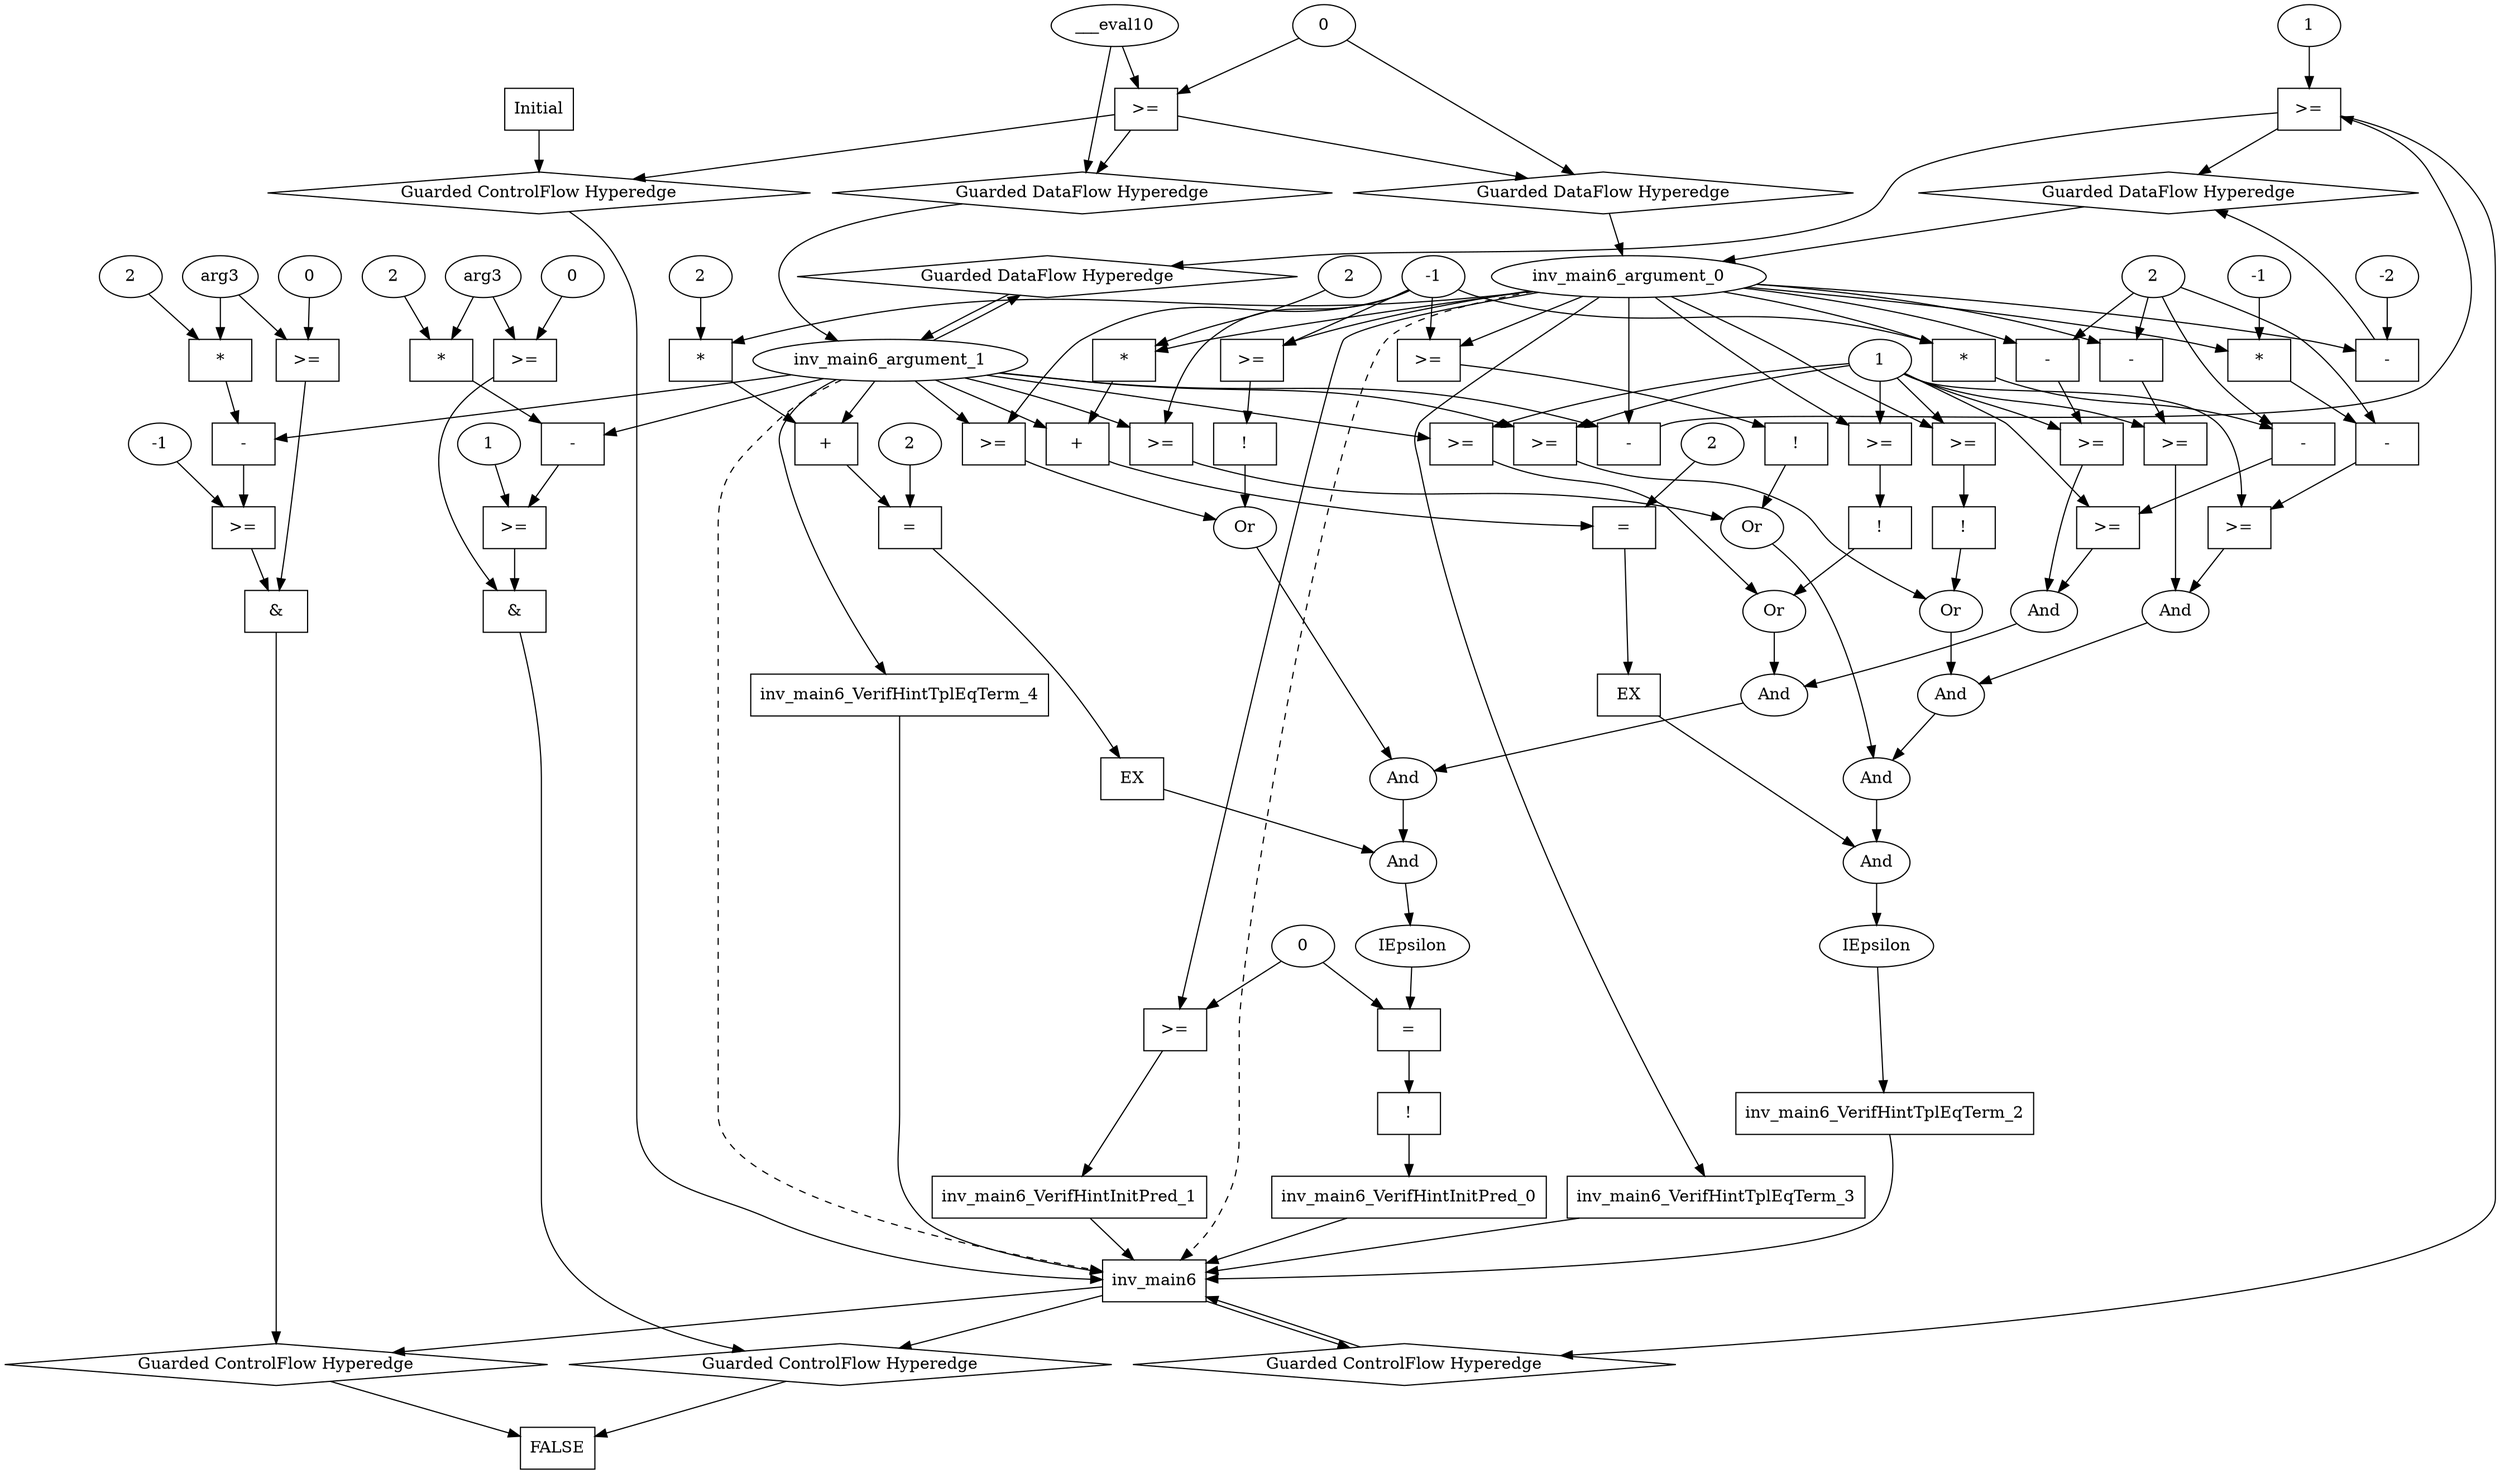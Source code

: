 digraph dag {
inv_main6 [label="inv_main6" shape="rect"];
FALSE [label="FALSE" shape="rect"];
Initial [label="Initial" shape="rect"];
ControlFowHyperEdge_0 [label="Guarded ControlFlow Hyperedge" shape="diamond"];
inv_main6 -> ControlFowHyperEdge_0[label=""]
ControlFowHyperEdge_0 -> inv_main6[label=""]
ControlFowHyperEdge_1 [label="Guarded ControlFlow Hyperedge" shape="diamond"];
Initial -> ControlFowHyperEdge_1[label=""]
ControlFowHyperEdge_1 -> inv_main6[label=""]
ControlFowHyperEdge_2 [label="Guarded ControlFlow Hyperedge" shape="diamond"];
inv_main6 -> ControlFowHyperEdge_2[label=""]
ControlFowHyperEdge_2 -> FALSE[label=""]
ControlFowHyperEdge_3 [label="Guarded ControlFlow Hyperedge" shape="diamond"];
inv_main6 -> ControlFowHyperEdge_3[label=""]
ControlFowHyperEdge_3 -> FALSE[label=""]
inv_main6_argument_0 [label="inv_main6_argument_0" shape="oval"];
inv_main6_argument_0 -> inv_main6[label="" style="dashed"]
inv_main6_argument_1 [label="inv_main6_argument_1" shape="oval"];
inv_main6_argument_1 -> inv_main6[label="" style="dashed"]

xxxinv_main6___inv_main6_0xxxguard_0_node_0 [label=">=" shape="rect"];
xxxinv_main6___inv_main6_0xxxguard_0_node_1 [label="-" shape="rect"];
xxxinv_main6___inv_main6_0xxxguard_0_node_4 [label="1"];
xxxinv_main6___inv_main6_0xxxguard_0_node_1->xxxinv_main6___inv_main6_0xxxguard_0_node_0
xxxinv_main6___inv_main6_0xxxguard_0_node_4->xxxinv_main6___inv_main6_0xxxguard_0_node_0
inv_main6_argument_1->xxxinv_main6___inv_main6_0xxxguard_0_node_1
inv_main6_argument_0->xxxinv_main6___inv_main6_0xxxguard_0_node_1

xxxinv_main6___inv_main6_0xxxguard_0_node_0->ControlFowHyperEdge_0 [label=""];
xxxinv_main6___inv_main6_0xxxdataFlow_0_node_0 [label="-" shape="rect"];
xxxinv_main6___inv_main6_0xxxdataFlow_0_node_2 [label="-2"];
inv_main6_argument_0->xxxinv_main6___inv_main6_0xxxdataFlow_0_node_0
xxxinv_main6___inv_main6_0xxxdataFlow_0_node_2->xxxinv_main6___inv_main6_0xxxdataFlow_0_node_0

xxxinv_main6___inv_main6_0xxxdataFlow_0_node_0->DataFowHyperEdge_0_inv_main6_argument_0 [label=""];
xxxinv_main6___Initial_1xxxguard_0_node_0 [label=">=" shape="rect"];
xxxinv_main6___Initial_1xxxdataFlow1_node_0->xxxinv_main6___Initial_1xxxguard_0_node_0
xxxinv_main6___Initial_1xxxdataFlow_0_node_0->xxxinv_main6___Initial_1xxxguard_0_node_0

xxxinv_main6___Initial_1xxxguard_0_node_0->ControlFowHyperEdge_1 [label=""];
xxxinv_main6___Initial_1xxxdataFlow_0_node_0 [label="0"];

xxxinv_main6___Initial_1xxxdataFlow_0_node_0->DataFowHyperEdge_1_inv_main6_argument_0 [label=""];
xxxinv_main6___Initial_1xxxdataFlow1_node_0 [label="___eval10"];

xxxinv_main6___Initial_1xxxdataFlow1_node_0->DataFowHyperEdge_1_inv_main6_argument_1 [label=""];
xxxFALSE___inv_main6_2xxx_and [label="&" shape="rect"];
xxxFALSE___inv_main6_2xxxguard_0_node_0 [label=">=" shape="rect"];
xxxFALSE___inv_main6_2xxxguard_0_node_1 [label="-" shape="rect"];
xxxFALSE___inv_main6_2xxxguard_0_node_2 [label="*" shape="rect"];
xxxFALSE___inv_main6_2xxxguard_0_node_3 [label="2"];
xxxFALSE___inv_main6_2xxxguard_0_node_4 [label="arg3"];
xxxFALSE___inv_main6_2xxxguard_0_node_6 [label="-1"];
xxxFALSE___inv_main6_2xxxguard_0_node_1->xxxFALSE___inv_main6_2xxxguard_0_node_0
xxxFALSE___inv_main6_2xxxguard_0_node_6->xxxFALSE___inv_main6_2xxxguard_0_node_0
xxxFALSE___inv_main6_2xxxguard_0_node_2->xxxFALSE___inv_main6_2xxxguard_0_node_1
inv_main6_argument_1->xxxFALSE___inv_main6_2xxxguard_0_node_1
xxxFALSE___inv_main6_2xxxguard_0_node_3->xxxFALSE___inv_main6_2xxxguard_0_node_2
xxxFALSE___inv_main6_2xxxguard_0_node_4->xxxFALSE___inv_main6_2xxxguard_0_node_2

xxxFALSE___inv_main6_2xxxguard_0_node_0->xxxFALSE___inv_main6_2xxx_and [label=""];
xxxFALSE___inv_main6_2xxxguard1_node_0 [label=">=" shape="rect"];
xxxFALSE___inv_main6_2xxxguard1_node_2 [label="0"];
xxxFALSE___inv_main6_2xxxguard_0_node_4->xxxFALSE___inv_main6_2xxxguard1_node_0
xxxFALSE___inv_main6_2xxxguard1_node_2->xxxFALSE___inv_main6_2xxxguard1_node_0

xxxFALSE___inv_main6_2xxxguard1_node_0->xxxFALSE___inv_main6_2xxx_and [label=""];
xxxFALSE___inv_main6_2xxx_and->ControlFowHyperEdge_2 [label=""];
xxxFALSE___inv_main6_3xxx_and [label="&" shape="rect"];
xxxFALSE___inv_main6_3xxxguard_0_node_0 [label=">=" shape="rect"];
xxxFALSE___inv_main6_3xxxguard_0_node_1 [label="-" shape="rect"];
xxxFALSE___inv_main6_3xxxguard_0_node_2 [label="*" shape="rect"];
xxxFALSE___inv_main6_3xxxguard_0_node_3 [label="2"];
xxxFALSE___inv_main6_3xxxguard_0_node_4 [label="arg3"];
xxxFALSE___inv_main6_3xxxguard_0_node_6 [label="1"];
xxxFALSE___inv_main6_3xxxguard_0_node_1->xxxFALSE___inv_main6_3xxxguard_0_node_0
xxxFALSE___inv_main6_3xxxguard_0_node_6->xxxFALSE___inv_main6_3xxxguard_0_node_0
xxxFALSE___inv_main6_3xxxguard_0_node_2->xxxFALSE___inv_main6_3xxxguard_0_node_1
inv_main6_argument_1->xxxFALSE___inv_main6_3xxxguard_0_node_1
xxxFALSE___inv_main6_3xxxguard_0_node_3->xxxFALSE___inv_main6_3xxxguard_0_node_2
xxxFALSE___inv_main6_3xxxguard_0_node_4->xxxFALSE___inv_main6_3xxxguard_0_node_2

xxxFALSE___inv_main6_3xxxguard_0_node_0->xxxFALSE___inv_main6_3xxx_and [label=""];
xxxFALSE___inv_main6_3xxxguard1_node_0 [label=">=" shape="rect"];
xxxFALSE___inv_main6_3xxxguard1_node_1 [label="0"];
xxxFALSE___inv_main6_3xxxguard1_node_1->xxxFALSE___inv_main6_3xxxguard1_node_0
xxxFALSE___inv_main6_3xxxguard_0_node_4->xxxFALSE___inv_main6_3xxxguard1_node_0

xxxFALSE___inv_main6_3xxxguard1_node_0->xxxFALSE___inv_main6_3xxx_and [label=""];
xxxFALSE___inv_main6_3xxx_and->ControlFowHyperEdge_3 [label=""];
DataFowHyperEdge_0_inv_main6_argument_0 [label="Guarded DataFlow Hyperedge" shape="diamond"];
DataFowHyperEdge_0_inv_main6_argument_0 -> inv_main6_argument_0[label=""]
xxxinv_main6___inv_main6_0xxxguard_0_node_0 -> DataFowHyperEdge_0_inv_main6_argument_0[label=""]
DataFowHyperEdge_0_inv_main6_argument_1 [label="Guarded DataFlow Hyperedge" shape="diamond"];
DataFowHyperEdge_0_inv_main6_argument_1 -> inv_main6_argument_1[label=""]
xxxinv_main6___inv_main6_0xxxguard_0_node_0 -> DataFowHyperEdge_0_inv_main6_argument_1[label=""]
DataFowHyperEdge_1_inv_main6_argument_0 [label="Guarded DataFlow Hyperedge" shape="diamond"];
DataFowHyperEdge_1_inv_main6_argument_0 -> inv_main6_argument_0[label=""]
xxxinv_main6___Initial_1xxxguard_0_node_0 -> DataFowHyperEdge_1_inv_main6_argument_0[label=""]
DataFowHyperEdge_1_inv_main6_argument_1 [label="Guarded DataFlow Hyperedge" shape="diamond"];
DataFowHyperEdge_1_inv_main6_argument_1 -> inv_main6_argument_1[label=""]
xxxinv_main6___Initial_1xxxguard_0_node_0 -> DataFowHyperEdge_1_inv_main6_argument_1[label=""]
inv_main6_argument_1 -> DataFowHyperEdge_0_inv_main6_argument_1[label=""]




inv_main6_VerifHintInitPred_0 [label="inv_main6_VerifHintInitPred_0" shape="rect"];
inv_main6predicate_0_node_0 -> inv_main6_VerifHintInitPred_0[label="" ];
inv_main6_VerifHintInitPred_0 -> inv_main6[label="" ];
inv_main6predicate_0_node_0 [label="!" shape="rect"];
inv_main6predicate_0_node_1 [label="=" shape="rect"];
inv_main6predicate_0_node_2 [label="IEpsilon"];
inv_main6predicate_0_node_3 [label="And"];
inv_main6predicate_0_node_4 [label="And"];
inv_main6predicate_0_node_5 [label="And"];
inv_main6predicate_0_node_6 [label="And"];
inv_main6predicate_0_node_7 [label=">=" shape="rect"];
inv_main6predicate_0_node_8 [label="-" shape="rect"];
inv_main6predicate_0_node_9 [label="2"];
inv_main6_argument_0 [label="inv_main6_argument_0"];
inv_main6predicate_0_node_11 [label="1"];
inv_main6predicate_0_node_12 [label=">=" shape="rect"];
inv_main6predicate_0_node_13 [label="-" shape="rect"];
inv_main6predicate_0_node_15 [label="*" shape="rect"];
inv_main6predicate_0_node_16 [label="-1"];
inv_main6_argument_0 [label="inv_main6_argument_0"];
inv_main6predicate_0_node_19 [label="Or"];
inv_main6predicate_0_node_20 [label="!" shape="rect"];
inv_main6predicate_0_node_21 [label=">=" shape="rect"];
inv_main6_argument_0 [label="inv_main6_argument_0"];
inv_main6predicate_0_node_24 [label=">=" shape="rect"];
inv_main6_argument_1 [label="inv_main6_argument_1"];
inv_main6predicate_0_node_27 [label="Or"];
inv_main6predicate_0_node_28 [label="!" shape="rect"];
inv_main6predicate_0_node_29 [label=">=" shape="rect"];
inv_main6predicate_0_node_16 [label="-1"];
inv_main6_argument_0 [label="inv_main6_argument_0"];
inv_main6predicate_0_node_32 [label=">=" shape="rect"];
inv_main6_argument_1 [label="inv_main6_argument_1"];
inv_main6predicate_0_node_35 [label="EX" shape="rect"];
inv_main6predicate_0_node_36 [label="=" shape="rect"];
inv_main6predicate_0_node_37 [label="2"];
inv_main6predicate_0_node_38 [label="+" shape="rect"];
inv_main6predicate_0_node_39 [label="*" shape="rect"];
inv_main6predicate_0_node_40 [label="2"];
inv_main6_argument_0 [label="inv_main6_argument_0"];
inv_main6_argument_1 [label="inv_main6_argument_1"];
inv_main6predicate_0_node_43 [label="0"];
inv_main6predicate_0_node_1->inv_main6predicate_0_node_0
inv_main6predicate_0_node_2->inv_main6predicate_0_node_1
inv_main6predicate_0_node_43->inv_main6predicate_0_node_1
inv_main6predicate_0_node_3->inv_main6predicate_0_node_2
inv_main6predicate_0_node_4->inv_main6predicate_0_node_3
inv_main6predicate_0_node_35->inv_main6predicate_0_node_3
inv_main6predicate_0_node_5->inv_main6predicate_0_node_4
inv_main6predicate_0_node_27->inv_main6predicate_0_node_4
inv_main6predicate_0_node_6->inv_main6predicate_0_node_5
inv_main6predicate_0_node_19->inv_main6predicate_0_node_5
inv_main6predicate_0_node_7->inv_main6predicate_0_node_6
inv_main6predicate_0_node_12->inv_main6predicate_0_node_6
inv_main6predicate_0_node_8->inv_main6predicate_0_node_7
inv_main6predicate_0_node_11->inv_main6predicate_0_node_7
inv_main6predicate_0_node_9->inv_main6predicate_0_node_8
inv_main6_argument_0->inv_main6predicate_0_node_8
inv_main6predicate_0_node_13->inv_main6predicate_0_node_12
inv_main6predicate_0_node_11->inv_main6predicate_0_node_12
inv_main6predicate_0_node_9->inv_main6predicate_0_node_13
inv_main6predicate_0_node_15->inv_main6predicate_0_node_13
inv_main6_argument_0->inv_main6predicate_0_node_15
inv_main6predicate_0_node_16->inv_main6predicate_0_node_15
inv_main6predicate_0_node_20->inv_main6predicate_0_node_19
inv_main6predicate_0_node_24->inv_main6predicate_0_node_19
inv_main6predicate_0_node_21->inv_main6predicate_0_node_20
inv_main6predicate_0_node_11->inv_main6predicate_0_node_21
inv_main6_argument_0->inv_main6predicate_0_node_21
inv_main6predicate_0_node_11->inv_main6predicate_0_node_24
inv_main6_argument_1->inv_main6predicate_0_node_24
inv_main6predicate_0_node_28->inv_main6predicate_0_node_27
inv_main6predicate_0_node_32->inv_main6predicate_0_node_27
inv_main6predicate_0_node_29->inv_main6predicate_0_node_28
inv_main6predicate_0_node_16->inv_main6predicate_0_node_29
inv_main6_argument_0->inv_main6predicate_0_node_29
inv_main6predicate_0_node_16->inv_main6predicate_0_node_32
inv_main6_argument_1->inv_main6predicate_0_node_32
inv_main6predicate_0_node_36->inv_main6predicate_0_node_35
inv_main6predicate_0_node_38->inv_main6predicate_0_node_36
inv_main6predicate_0_node_37->inv_main6predicate_0_node_36
inv_main6predicate_0_node_39->inv_main6predicate_0_node_38
inv_main6_argument_1->inv_main6predicate_0_node_38
inv_main6predicate_0_node_40->inv_main6predicate_0_node_39
inv_main6_argument_0->inv_main6predicate_0_node_39

inv_main6_VerifHintInitPred_1 [label="inv_main6_VerifHintInitPred_1" shape="rect"];
inv_main6predicate_1_node_0 -> inv_main6_VerifHintInitPred_1[label="" ];
inv_main6_VerifHintInitPred_1 -> inv_main6[label="" ];
inv_main6predicate_1_node_0 [label=">=" shape="rect"];
inv_main6_argument_0 [label="inv_main6_argument_0"];
inv_main6predicate_0_node_43->inv_main6predicate_1_node_0
inv_main6_argument_0->inv_main6predicate_1_node_0

inv_main6_VerifHintTplEqTerm_2 [label="inv_main6_VerifHintTplEqTerm_2" shape="rect"];
inv_main6predicate_2_node_0 -> inv_main6_VerifHintTplEqTerm_2[label="" ];
inv_main6_VerifHintTplEqTerm_2 -> inv_main6[label="" ];
inv_main6predicate_2_node_0 [label="IEpsilon"];
inv_main6predicate_2_node_1 [label="And"];
inv_main6predicate_2_node_2 [label="And"];
inv_main6predicate_2_node_3 [label="And"];
inv_main6predicate_2_node_4 [label="And"];
inv_main6predicate_2_node_5 [label=">=" shape="rect"];
inv_main6predicate_2_node_6 [label="-" shape="rect"];
inv_main6_argument_0 [label="inv_main6_argument_0"];
inv_main6predicate_2_node_10 [label=">=" shape="rect"];
inv_main6predicate_2_node_11 [label="-" shape="rect"];
inv_main6predicate_2_node_13 [label="*" shape="rect"];
inv_main6predicate_2_node_14 [label="-1"];
inv_main6_argument_0 [label="inv_main6_argument_0"];
inv_main6predicate_2_node_17 [label="Or"];
inv_main6predicate_2_node_18 [label="!" shape="rect"];
inv_main6predicate_2_node_19 [label=">=" shape="rect"];
inv_main6_argument_0 [label="inv_main6_argument_0"];
inv_main6predicate_2_node_22 [label=">=" shape="rect"];
inv_main6_argument_1 [label="inv_main6_argument_1"];
inv_main6predicate_2_node_25 [label="Or"];
inv_main6predicate_2_node_26 [label="!" shape="rect"];
inv_main6predicate_2_node_27 [label=">=" shape="rect"];
inv_main6_argument_0 [label="inv_main6_argument_0"];
inv_main6predicate_2_node_30 [label=">=" shape="rect"];
inv_main6_argument_1 [label="inv_main6_argument_1"];
inv_main6predicate_2_node_33 [label="EX" shape="rect"];
inv_main6predicate_2_node_34 [label="=" shape="rect"];
inv_main6predicate_2_node_35 [label="2"];
inv_main6predicate_2_node_36 [label="+" shape="rect"];
inv_main6predicate_2_node_37 [label="*" shape="rect"];
inv_main6predicate_2_node_38 [label="2"];
inv_main6_argument_0 [label="inv_main6_argument_0"];
inv_main6_argument_1 [label="inv_main6_argument_1"];
inv_main6predicate_2_node_1->inv_main6predicate_2_node_0
inv_main6predicate_2_node_2->inv_main6predicate_2_node_1
inv_main6predicate_2_node_33->inv_main6predicate_2_node_1
inv_main6predicate_2_node_3->inv_main6predicate_2_node_2
inv_main6predicate_2_node_25->inv_main6predicate_2_node_2
inv_main6predicate_2_node_4->inv_main6predicate_2_node_3
inv_main6predicate_2_node_17->inv_main6predicate_2_node_3
inv_main6predicate_2_node_5->inv_main6predicate_2_node_4
inv_main6predicate_2_node_10->inv_main6predicate_2_node_4
inv_main6predicate_2_node_6->inv_main6predicate_2_node_5
inv_main6predicate_0_node_11->inv_main6predicate_2_node_5
inv_main6predicate_0_node_9->inv_main6predicate_2_node_6
inv_main6_argument_0->inv_main6predicate_2_node_6
inv_main6predicate_2_node_11->inv_main6predicate_2_node_10
inv_main6predicate_0_node_11->inv_main6predicate_2_node_10
inv_main6predicate_0_node_9->inv_main6predicate_2_node_11
inv_main6predicate_2_node_13->inv_main6predicate_2_node_11
inv_main6_argument_0->inv_main6predicate_2_node_13
inv_main6predicate_2_node_14->inv_main6predicate_2_node_13
inv_main6predicate_2_node_18->inv_main6predicate_2_node_17
inv_main6predicate_2_node_22->inv_main6predicate_2_node_17
inv_main6predicate_2_node_19->inv_main6predicate_2_node_18
inv_main6predicate_0_node_11->inv_main6predicate_2_node_19
inv_main6_argument_0->inv_main6predicate_2_node_19
inv_main6predicate_0_node_11->inv_main6predicate_2_node_22
inv_main6_argument_1->inv_main6predicate_2_node_22
inv_main6predicate_2_node_26->inv_main6predicate_2_node_25
inv_main6predicate_2_node_30->inv_main6predicate_2_node_25
inv_main6predicate_2_node_27->inv_main6predicate_2_node_26
inv_main6predicate_0_node_16->inv_main6predicate_2_node_27
inv_main6_argument_0->inv_main6predicate_2_node_27
inv_main6predicate_0_node_16->inv_main6predicate_2_node_30
inv_main6_argument_1->inv_main6predicate_2_node_30
inv_main6predicate_2_node_34->inv_main6predicate_2_node_33
inv_main6predicate_2_node_36->inv_main6predicate_2_node_34
inv_main6predicate_2_node_35->inv_main6predicate_2_node_34
inv_main6predicate_2_node_37->inv_main6predicate_2_node_36
inv_main6_argument_1->inv_main6predicate_2_node_36
inv_main6predicate_2_node_38->inv_main6predicate_2_node_37
inv_main6_argument_0->inv_main6predicate_2_node_37

inv_main6_VerifHintTplEqTerm_3 [label="inv_main6_VerifHintTplEqTerm_3" shape="rect"];
inv_main6_argument_0 -> inv_main6_VerifHintTplEqTerm_3[label="" ];
inv_main6_VerifHintTplEqTerm_3 -> inv_main6[label="" ];
inv_main6_argument_0 [label="inv_main6_argument_0"];

inv_main6_VerifHintTplEqTerm_4 [label="inv_main6_VerifHintTplEqTerm_4" shape="rect"];
inv_main6_argument_1 -> inv_main6_VerifHintTplEqTerm_4[label="" ];
inv_main6_VerifHintTplEqTerm_4 -> inv_main6[label="" ];
inv_main6_argument_1 [label="inv_main6_argument_1"];

}

